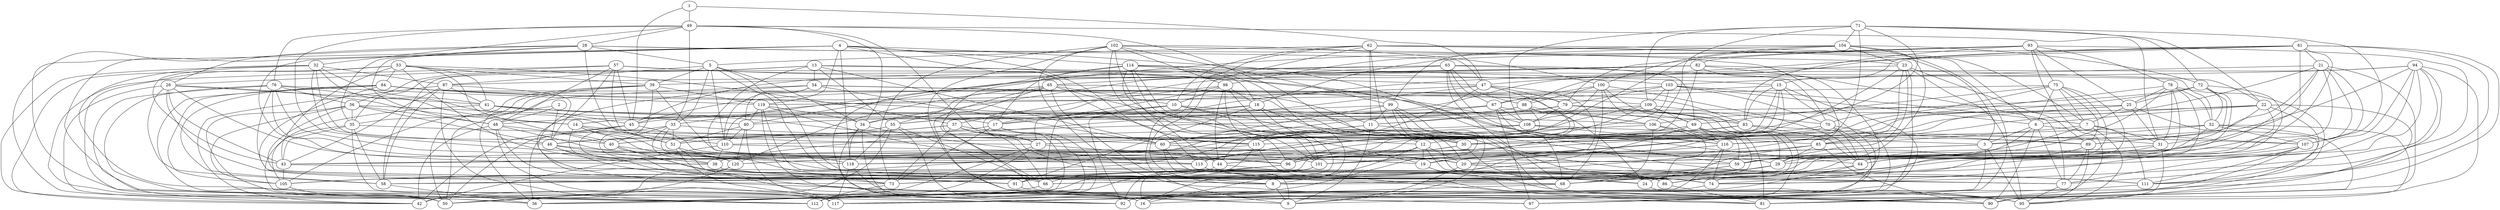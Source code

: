 graph G {
62 -- 3;
62 -- 5;
62 -- 6;
62 -- 7;
62 -- 8;
62 -- 9;
62 -- 10;
62 -- 11;
62 -- 12;
4 -- 120;
4 -- 119;
4 -- 118;
4 -- 117;
4 -- 116;
4 -- 115;
4 -- 114;
4 -- 113;
4 -- 112;
61 -- 111;
61 -- 14;
61 -- 15;
61 -- 16;
61 -- 17;
61 -- 18;
61 -- 19;
61 -- 20;
61 -- 21;
71 -- 72;
71 -- 110;
71 -- 109;
71 -- 108;
71 -- 107;
71 -- 106;
71 -- 105;
71 -- 104;
71 -- 22;
102 -- 73;
102 -- 101;
102 -- 100;
102 -- 99;
102 -- 98;
102 -- 97;
102 -- 96;
102 -- 95;
102 -- 23;
94 -- 74;
94 -- 92;
94 -- 91;
94 -- 90;
94 -- 89;
94 -- 88;
94 -- 87;
94 -- 86;
94 -- 24;
93 -- 75;
93 -- 83;
93 -- 82;
93 -- 81;
93 -- 80;
93 -- 79;
93 -- 78;
93 -- 77;
93 -- 25;
49 -- 76;
49 -- 27;
49 -- 28;
49 -- 29;
49 -- 30;
49 -- 31;
49 -- 32;
49 -- 33;
49 -- 34;
53 -- 84;
53 -- 36;
53 -- 37;
53 -- 38;
53 -- 39;
53 -- 40;
53 -- 41;
53 -- 42;
53 -- 43;
57 -- 85;
57 -- 45;
57 -- 46;
57 -- 47;
57 -- 48;
57 -- 26;
57 -- 50;
57 -- 51;
57 -- 52;
13 -- 103;
13 -- 54;
13 -- 55;
13 -- 56;
13 -- 44;
13 -- 58;
13 -- 59;
13 -- 60;
13 -- 35;
63 -- 64;
63 -- 65;
63 -- 66;
63 -- 67;
63 -- 68;
63 -- 69;
63 -- 70;
63 -- 45;
63 -- 88;
75 -- 89;
75 -- 66;
75 -- 67;
75 -- 68;
75 -- 69;
75 -- 70;
75 -- 6;
75 -- 7;
65 -- 90;
65 -- 120;
65 -- 8;
65 -- 9;
65 -- 10;
65 -- 11;
65 -- 12;
65 -- 55;
76 -- 91;
76 -- 117;
76 -- 118;
76 -- 119;
76 -- 14;
76 -- 112;
76 -- 113;
76 -- 56;
114 -- 19;
114 -- 15;
114 -- 16;
114 -- 17;
114 -- 18;
114 -- 101;
114 -- 20;
114 -- 44;
84 -- 73;
84 -- 92;
84 -- 109;
84 -- 108;
84 -- 107;
84 -- 106;
84 -- 105;
84 -- 58;
104 -- 23;
104 -- 72;
104 -- 115;
104 -- 100;
104 -- 99;
104 -- 98;
104 -- 97;
104 -- 59;
28 -- 85;
28 -- 35;
28 -- 5;
28 -- 47;
28 -- 48;
28 -- 26;
28 -- 50;
28 -- 51;
32 -- 95;
32 -- 87;
32 -- 46;
32 -- 27;
32 -- 40;
32 -- 41;
32 -- 42;
32 -- 43;
82 -- 22;
82 -- 37;
82 -- 38;
82 -- 39;
82 -- 77;
82 -- 33;
82 -- 34;
82 -- 24;
78 -- 111;
78 -- 29;
78 -- 30;
78 -- 31;
78 -- 52;
78 -- 25;
78 -- 74;
78 -- 86;
54 -- 110;
54 -- 80;
54 -- 79;
54 -- 60;
54 -- 83;
54 -- 36;
54 -- 81;
54 -- 3;
21 -- 96;
21 -- 103;
21 -- 64;
21 -- 116;
21 -- 29;
21 -- 81;
21 -- 3;
21 -- 107;
100 -- 108;
100 -- 64;
100 -- 116;
100 -- 88;
100 -- 67;
100 -- 68;
100 -- 69;
103 -- 109;
103 -- 45;
103 -- 70;
103 -- 6;
103 -- 7;
103 -- 120;
103 -- 79;
99 -- 90;
99 -- 9;
99 -- 117;
99 -- 11;
99 -- 12;
99 -- 55;
99 -- 60;
15 -- 19;
15 -- 118;
15 -- 119;
15 -- 92;
15 -- 112;
15 -- 113;
15 -- 83;
98 -- 44;
98 -- 10;
98 -- 16;
98 -- 17;
98 -- 18;
98 -- 101;
98 -- 36;
72 -- 20;
72 -- 106;
72 -- 30;
72 -- 31;
72 -- 52;
72 -- 25;
72 -- 74;
5 -- 110;
5 -- 87;
5 -- 39;
5 -- 77;
5 -- 33;
5 -- 34;
5 -- 24;
26 -- 91;
26 -- 38;
26 -- 14;
26 -- 41;
26 -- 42;
26 -- 43;
26 -- 58;
37 -- 66;
37 -- 27;
37 -- 40;
37 -- 115;
37 -- 51;
37 -- 73;
37 -- 86;
56 -- 8;
56 -- 48;
56 -- 105;
56 -- 50;
56 -- 35;
56 -- 46;
56 -- 80;
23 -- 96;
23 -- 47;
23 -- 97;
23 -- 59;
23 -- 89;
23 -- 85;
23 -- 95;
22 -- 111;
22 -- 48;
22 -- 59;
22 -- 89;
22 -- 85;
22 -- 95;
22 -- 6;
52 -- 90;
52 -- 81;
52 -- 3;
52 -- 107;
52 -- 116;
52 -- 64;
67 -- 60;
67 -- 29;
67 -- 68;
67 -- 45;
67 -- 108;
67 -- 97;
25 -- 55;
25 -- 9;
25 -- 7;
25 -- 120;
25 -- 118;
25 -- 31;
109 -- 12;
109 -- 117;
109 -- 11;
109 -- 69;
109 -- 70;
109 -- 46;
39 -- 19;
39 -- 119;
39 -- 105;
39 -- 50;
39 -- 35;
39 -- 38;
33 -- 36;
33 -- 40;
33 -- 115;
33 -- 51;
33 -- 73;
33 -- 86;
87 -- 8;
87 -- 41;
87 -- 42;
87 -- 43;
87 -- 58;
87 -- 112;
88 -- 96;
88 -- 106;
88 -- 34;
88 -- 24;
88 -- 113;
88 -- 80;
10 -- 66;
10 -- 92;
10 -- 74;
10 -- 83;
10 -- 30;
10 -- 27;
18 -- 91;
18 -- 14;
18 -- 111;
18 -- 77;
18 -- 16;
18 -- 17;
47 -- 101;
47 -- 79;
47 -- 44;
47 -- 20;
47 -- 110;
47 -- 38;
14 -- 68;
14 -- 44;
14 -- 20;
14 -- 110;
14 -- 89;
7 -- 31;
7 -- 59;
7 -- 85;
7 -- 95;
7 -- 111;
6 -- 90;
6 -- 3;
6 -- 107;
6 -- 29;
6 -- 77;
41 -- 105;
41 -- 17;
41 -- 45;
41 -- 106;
41 -- 30;
79 -- 11;
79 -- 108;
79 -- 74;
79 -- 83;
79 -- 51;
119 -- 9;
119 -- 34;
119 -- 24;
119 -- 113;
119 -- 80;
35 -- 36;
35 -- 43;
35 -- 58;
35 -- 112;
35 -- 60;
69 -- 81;
69 -- 73;
69 -- 86;
69 -- 116;
69 -- 115;
70 -- 101;
70 -- 92;
70 -- 27;
70 -- 64;
70 -- 97;
48 -- 91;
48 -- 40;
48 -- 120;
48 -- 42;
48 -- 117;
55 -- 66;
55 -- 46;
55 -- 50;
55 -- 118;
55 -- 16;
12 -- 19;
12 -- 8;
12 -- 96;
12 -- 24;
12 -- 20;
46 -- 38;
46 -- 96;
46 -- 66;
46 -- 91;
34 -- 113;
34 -- 118;
34 -- 16;
34 -- 92;
80 -- 51;
80 -- 117;
80 -- 110;
80 -- 120;
83 -- 30;
83 -- 89;
83 -- 27;
83 -- 64;
108 -- 31;
108 -- 43;
108 -- 116;
108 -- 115;
106 -- 68;
106 -- 86;
106 -- 60;
106 -- 59;
17 -- 36;
17 -- 112;
17 -- 73;
17 -- 40;
45 -- 19;
45 -- 50;
45 -- 42;
45 -- 74;
3 -- 101;
3 -- 97;
3 -- 95;
3 -- 44;
107 -- 81;
107 -- 111;
107 -- 8;
107 -- 77;
85 -- 58;
85 -- 29;
85 -- 90;
85 -- 105;
11 -- 9;
11 -- 111;
11 -- 105;
11 -- 58;
60 -- 9;
60 -- 24;
60 -- 20;
29 -- 91;
29 -- 68;
29 -- 8;
115 -- 43;
115 -- 81;
115 -- 50;
31 -- 64;
31 -- 95;
31 -- 44;
116 -- 117;
116 -- 74;
116 -- 19;
30 -- 113;
30 -- 86;
30 -- 73;
27 -- 96;
27 -- 36;
27 -- 112;
89 -- 66;
89 -- 90;
89 -- 77;
110 -- 38;
110 -- 59;
110 -- 42;
40 -- 97;
40 -- 101;
40 -- 120;
51 -- 92;
51 -- 118;
51 -- 16;
101 -- 92;
101 -- 16;
118 -- 117;
118 -- 97;
19 -- 95;
19 -- 90;
120 -- 50;
120 -- 42;
44 -- 81;
44 -- 66;
113 -- 68;
113 -- 86;
64 -- 24;
64 -- 112;
96 -- 58;
96 -- 36;
43 -- 105;
43 -- 74;
38 -- 77;
38 -- 73;
59 -- 91;
59 -- 8;
20 -- 9;
20 -- 111;
8 -- 9;
111 -- 16;
68 -- 92;
91 -- 97;
74 -- 117;
77 -- 95;
24 -- 90;
105 -- 50;
58 -- 36;
73 -- 112;
86 -- 81;
66 -- 42;
1 -- 45;
2 -- 46;
1 -- 47;
2 -- 48;
1 -- 49;
2 -- 50;
}